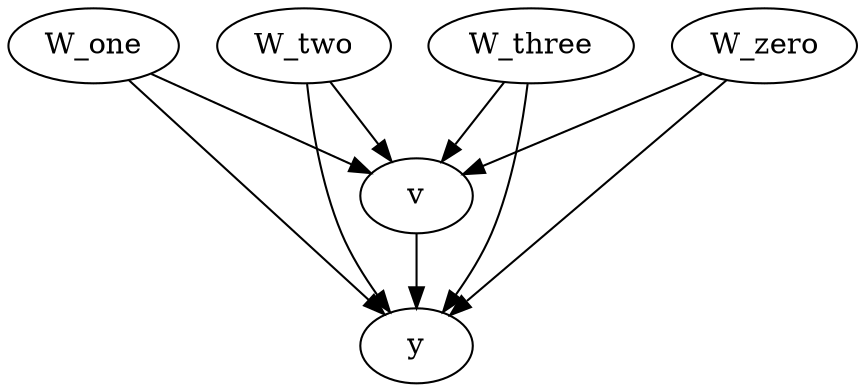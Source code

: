 digraph G {
	graph [bb="0,0,371.99,180"];
	node [label="\N"];
	W_one	 [height=0.5,
		pos="37.697,162",
		width=1.0471];
	y	 [height=0.5,
		pos="180.7,18",
		width=0.75];
	W_one -> y	 [pos="e,166,33.595 53.272,145.53 78.789,120.19 129.57,69.77 158.73,40.811"];
	v	 [height=0.5,
		pos="180.7,90",
		width=0.75];
	W_one -> v	 [pos="e,159.54,101.36 63.262,148.49 87.732,136.51 124.65,118.44 150.54,105.76"];
	v -> y	 [pos="e,180.7,36.104 180.7,71.697 180.7,63.983 180.7,54.712 180.7,46.112"];
	W_two	 [height=0.5,
		pos="131.7,162",
		width=1.0652];
	W_two -> y	 [pos="e,167.64,34.173 131.94,143.69 132.72,125.32 135.47,95.723 144.7,72 148.75,61.581 155.17,51.174 161.47,42.376"];
	W_two -> v	 [pos="e,169.73,106.67 143.06,144.76 149.27,135.89 157.08,124.74 163.97,114.89"];
	W_three	 [height=0.5,
		pos="230.7,162",
		width=1.1735];
	W_three -> y	 [pos="e,193.7,34.193 230.21,143.68 229.18,125.31 226.07,95.711 216.7,72 212.59,61.603 206.16,51.202 199.86,42.401"];
	W_three -> v	 [pos="e,191.78,106.51 218.85,144.41 212.5,135.53 204.58,124.44 197.6,114.67"];
	W_zero	 [height=0.5,
		pos="331.7,162",
		width=1.1193];
	W_zero -> y	 [pos="e,195.77,33.177 315.25,145.53 288.17,120.06 234.12,69.244 203.41,40.36"];
	W_zero -> v	 [pos="e,202.56,101.14 304.7,148.49 278.6,136.38 239.08,118.06 211.7,105.37"];
}
